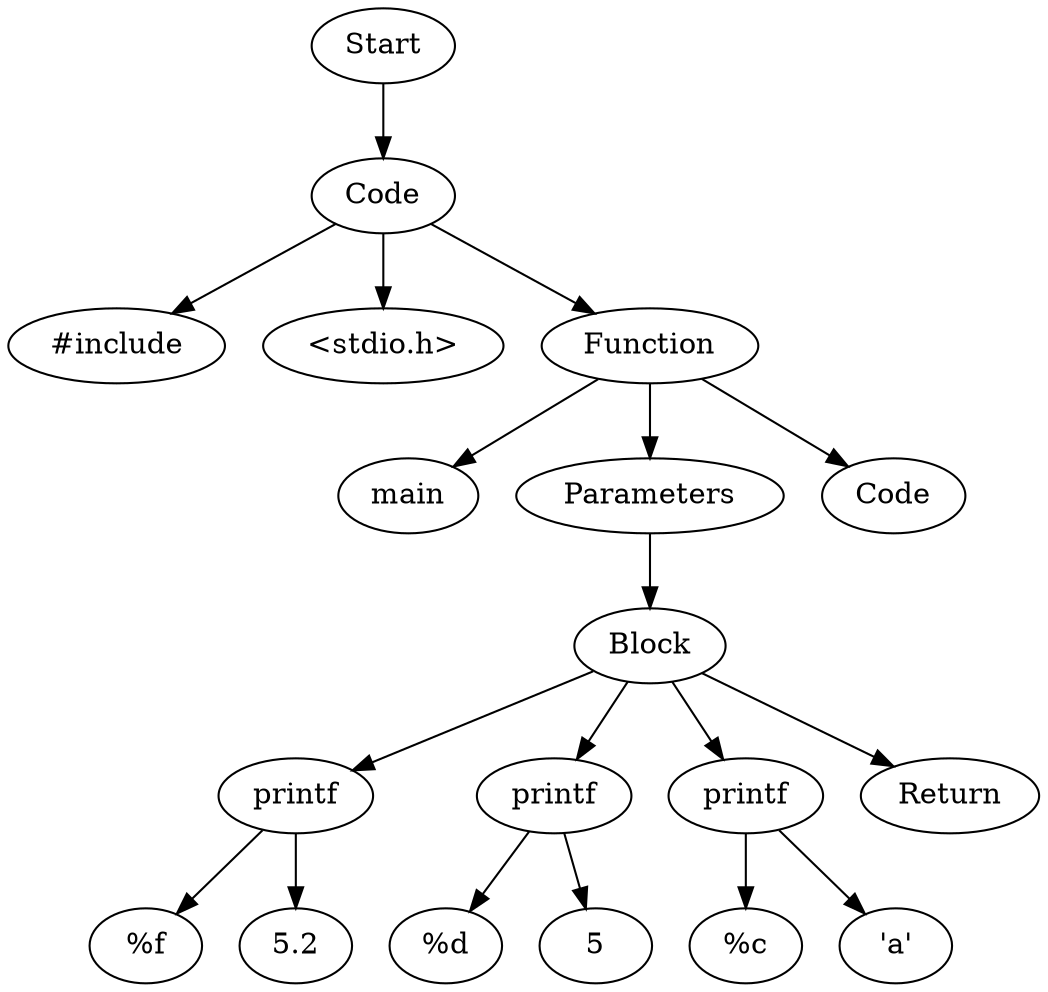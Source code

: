 digraph AST {
  "134992474156016" [label="Start"];
  "134992474156016" -> "134992472499696";
  "134992472499696" [label="Code"];
  "134992472499696" -> "134992475071648";
  "134992472499696" -> "134992475073664";
  "134992472499696" -> "134992475078512";
  "134992475071648" [label="#include"];
  "134992475073664" [label="<stdio.h>"];
  "134992475078512" [label="Function"];
  "134992475078512" -> "134992473784816";
  "134992475078512" -> "134992473800320";
  "134992475078512" -> "134992473787840";
  "134992473784816" [label="main"];
  "134992473800320" [label="Parameters"];
  "134992473800320" -> "134992473785248";
  "134992473785248" [label="Block"];
  "134992473785248" -> "134992473792256";
  "134992473785248" -> "134992473798352";
  "134992473785248" -> "134992473796048";
  "134992473785248" -> "134992473796624";
  "134992473792256" [label="printf"];
  "134992473792256" -> "134992473221696";
  "134992473792256" -> "134992473797008";
  "134992473221696" [label="%f"];
  "134992473797008" [label="5.2"];
  "134992473798352" [label="printf"];
  "134992473798352" -> "134992473219200";
  "134992473798352" -> "134992473799312";
  "134992473219200" [label="%d"];
  "134992473799312" [label="5"];
  "134992473796048" [label="printf"];
  "134992473796048" -> "134992473227120";
  "134992473796048" -> "134992473788512";
  "134992473227120" [label="%c"];
  "134992473788512" [label="'a'"];
  "134992473796624" [label="Return"];
  "134992473787840" [label="Code"];
}
